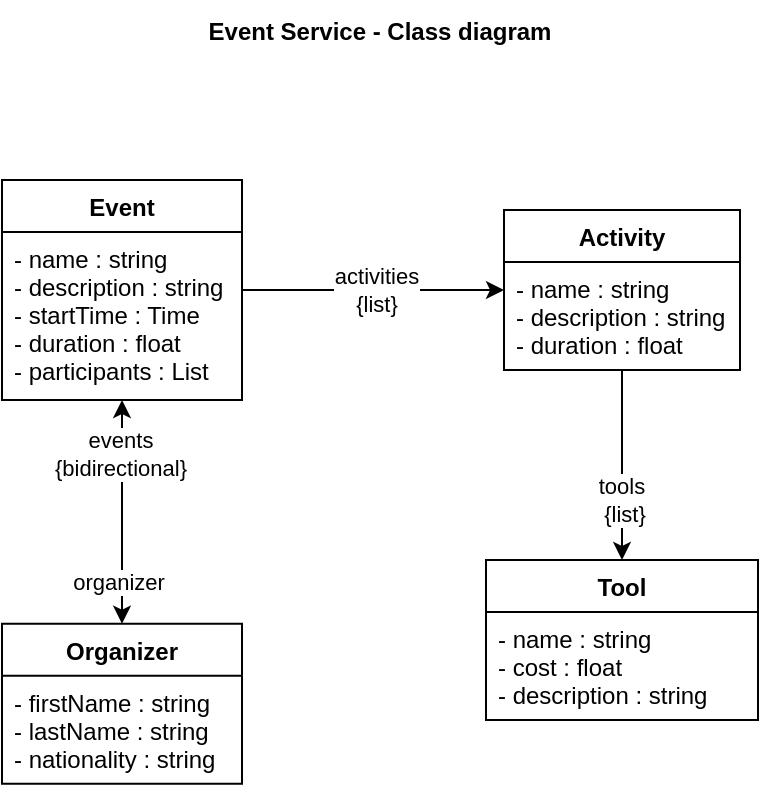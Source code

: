 <mxfile version="19.0.0" type="device"><diagram id="eODirc3pYXxl6S98fXJv" name="Page-1"><mxGraphModel dx="697" dy="983" grid="1" gridSize="10" guides="1" tooltips="1" connect="1" arrows="1" fold="1" page="1" pageScale="1" pageWidth="827" pageHeight="1169" background="#FFFFFF" math="0" shadow="0"><root><mxCell id="0"/><mxCell id="1" parent="0"/><mxCell id="2" value="Event Service - Class diagram" style="text;align=center;fontStyle=1;verticalAlign=middle;spacingLeft=3;spacingRight=3;strokeColor=none;rotatable=0;points=[[0,0.5],[1,0.5]];portConstraint=eastwest;rounded=0;sketch=0;swimlaneLine=1;" parent="1" vertex="1"><mxGeometry x="304" y="10" width="220" height="30" as="geometry"/></mxCell><mxCell id="O0UezL7OOWfmFULO3RMf-91" value="" style="edgeStyle=orthogonalEdgeStyle;rounded=0;orthogonalLoop=1;jettySize=auto;html=1;" edge="1" parent="1" source="44" target="59"><mxGeometry relative="1" as="geometry"/></mxCell><mxCell id="O0UezL7OOWfmFULO3RMf-92" value="activities&lt;br&gt;{list}" style="edgeLabel;html=1;align=center;verticalAlign=middle;resizable=0;points=[];" vertex="1" connectable="0" parent="O0UezL7OOWfmFULO3RMf-91"><mxGeometry x="-0.059" relative="1" as="geometry"><mxPoint x="5" as="offset"/></mxGeometry></mxCell><mxCell id="O0UezL7OOWfmFULO3RMf-96" style="edgeStyle=orthogonalEdgeStyle;rounded=0;orthogonalLoop=1;jettySize=auto;html=1;endArrow=classic;endFill=1;startArrow=classic;startFill=1;" edge="1" parent="1" source="44" target="55"><mxGeometry relative="1" as="geometry"/></mxCell><mxCell id="O0UezL7OOWfmFULO3RMf-98" value="organizer" style="edgeLabel;html=1;align=center;verticalAlign=middle;resizable=0;points=[];" vertex="1" connectable="0" parent="O0UezL7OOWfmFULO3RMf-96"><mxGeometry x="0.623" y="-2" relative="1" as="geometry"><mxPoint as="offset"/></mxGeometry></mxCell><mxCell id="O0UezL7OOWfmFULO3RMf-99" value="events&lt;br&gt;{bidirectional}" style="edgeLabel;html=1;align=center;verticalAlign=middle;resizable=0;points=[];" vertex="1" connectable="0" parent="O0UezL7OOWfmFULO3RMf-96"><mxGeometry x="-0.687" y="-1" relative="1" as="geometry"><mxPoint y="9" as="offset"/></mxGeometry></mxCell><mxCell id="44" value="Event" style="swimlane;fontStyle=1;align=center;verticalAlign=top;childLayout=stackLayout;horizontal=1;startSize=26;horizontalStack=0;resizeParent=1;resizeParentMax=0;resizeLast=0;collapsible=1;marginBottom=0;rounded=0;sketch=0;swimlaneLine=1;" parent="1" vertex="1"><mxGeometry x="225" y="100" width="120" height="110" as="geometry"/></mxCell><mxCell id="45" value="- name : string&#10;- description : string&#10;- startTime : Time&#10;- duration : float&#10;- participants : List" style="text;strokeColor=none;fillColor=none;align=left;verticalAlign=top;spacingLeft=4;spacingRight=4;overflow=hidden;rotatable=0;points=[[0,0.5],[1,0.5]];portConstraint=eastwest;rounded=0;sketch=0;swimlaneLine=1;" parent="44" vertex="1"><mxGeometry y="26" width="120" height="84" as="geometry"/></mxCell><mxCell id="55" value="Organizer" style="swimlane;fontStyle=1;align=center;verticalAlign=top;childLayout=stackLayout;horizontal=1;startSize=26;horizontalStack=0;resizeParent=1;resizeParentMax=0;resizeLast=0;collapsible=1;marginBottom=0;rounded=0;sketch=0;swimlaneLine=1;" parent="1" vertex="1"><mxGeometry x="225" y="321.85" width="120" height="80" as="geometry"/></mxCell><mxCell id="56" value="- firstName : string&#10;- lastName : string&#10;- nationality : string" style="text;strokeColor=none;fillColor=none;align=left;verticalAlign=top;spacingLeft=4;spacingRight=4;overflow=hidden;rotatable=0;points=[[0,0.5],[1,0.5]];portConstraint=eastwest;rounded=0;sketch=0;swimlaneLine=1;" parent="55" vertex="1"><mxGeometry y="26" width="120" height="54" as="geometry"/></mxCell><mxCell id="O0UezL7OOWfmFULO3RMf-93" value="tools&amp;nbsp;&lt;br&gt;{list}" style="edgeStyle=orthogonalEdgeStyle;rounded=0;orthogonalLoop=1;jettySize=auto;html=1;" edge="1" parent="1" source="59" target="64"><mxGeometry x="0.368" y="1" relative="1" as="geometry"><mxPoint as="offset"/></mxGeometry></mxCell><mxCell id="59" value="Activity" style="swimlane;fontStyle=1;align=center;verticalAlign=top;childLayout=stackLayout;horizontal=1;startSize=26;horizontalStack=0;resizeParent=1;resizeParentMax=0;resizeLast=0;collapsible=1;marginBottom=0;rounded=0;sketch=0;swimlaneLine=1;" parent="1" vertex="1"><mxGeometry x="476" y="115" width="118" height="80" as="geometry"/></mxCell><mxCell id="60" value="- name : string&#10;- description : string&#10;- duration : float" style="text;strokeColor=none;fillColor=none;align=left;verticalAlign=top;spacingLeft=4;spacingRight=4;overflow=hidden;rotatable=0;points=[[0,0.5],[1,0.5]];portConstraint=eastwest;rounded=0;sketch=0;swimlaneLine=1;" parent="59" vertex="1"><mxGeometry y="26" width="118" height="54" as="geometry"/></mxCell><mxCell id="64" value="Tool" style="swimlane;fontStyle=1;align=center;verticalAlign=top;childLayout=stackLayout;horizontal=1;startSize=26;horizontalStack=0;resizeParent=1;resizeParentMax=0;resizeLast=0;collapsible=1;marginBottom=0;rounded=0;sketch=0;swimlaneLine=1;" parent="1" vertex="1"><mxGeometry x="467" y="290" width="136" height="80" as="geometry"/></mxCell><mxCell id="65" value="- name : string&#10;- cost : float&#10;- description : string" style="text;strokeColor=none;fillColor=none;align=left;verticalAlign=top;spacingLeft=4;spacingRight=4;overflow=hidden;rotatable=0;points=[[0,0.5],[1,0.5]];portConstraint=eastwest;rounded=0;sketch=0;swimlaneLine=1;" parent="64" vertex="1"><mxGeometry y="26" width="136" height="54" as="geometry"/></mxCell></root></mxGraphModel></diagram></mxfile>